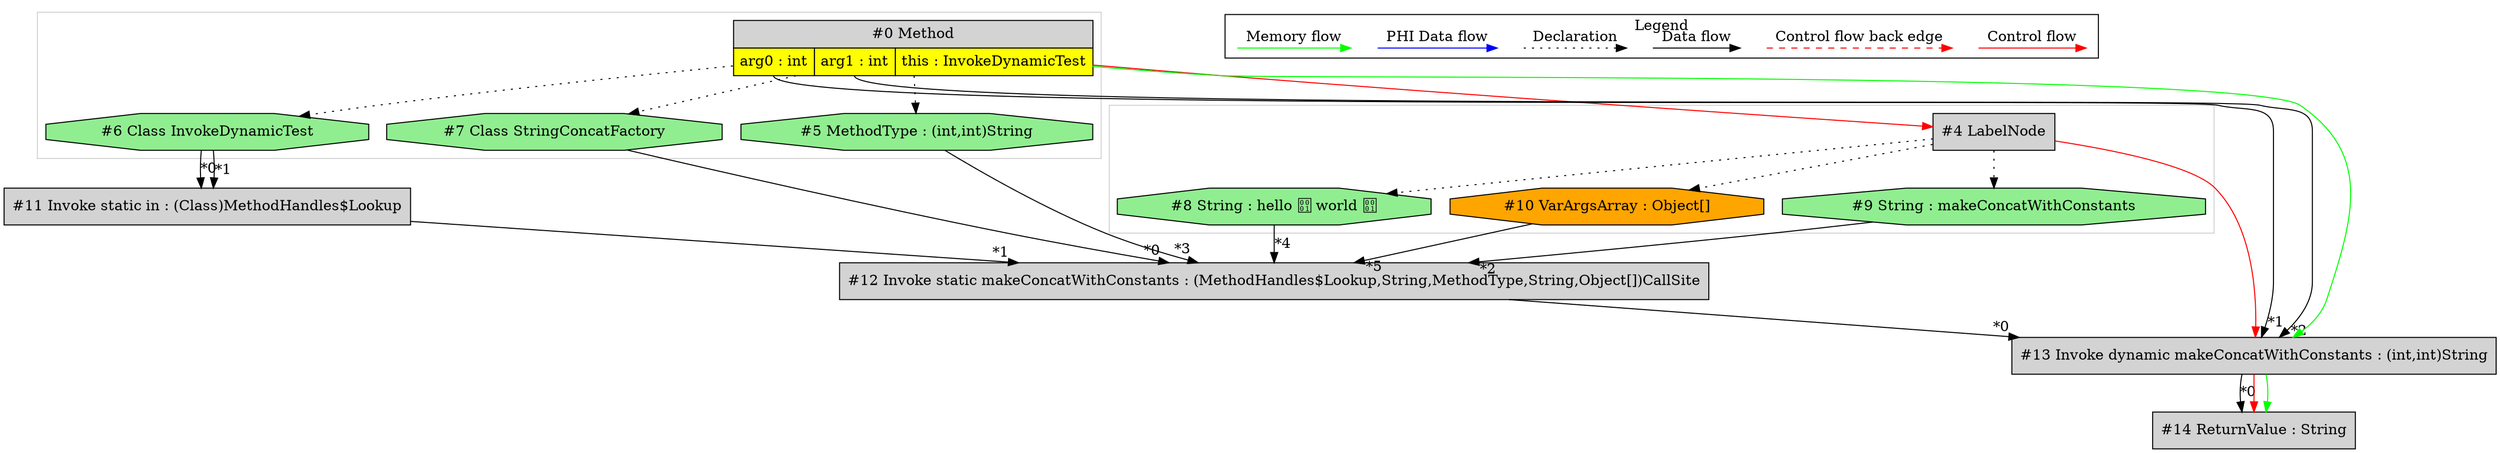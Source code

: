 digraph {
 ordering="in";
 node0[margin="0", label=<<table border="0" cellborder="1" cellspacing="0" cellpadding="5"><tr><td colspan="3">#0 Method</td></tr><tr><td port="prj2" bgcolor="yellow">arg0 : int</td><td port="prj1" bgcolor="yellow">arg1 : int</td><td port="prj3" bgcolor="yellow">this : InvokeDynamicTest</td></tr></table>>,shape=none, fillcolor=lightgrey, style=filled];
 node7[label="#7 Class StringConcatFactory",shape=octagon, fillcolor=lightgreen, style=filled];
 node0 -> node7[style=dotted];
 node12[label="#12 Invoke static makeConcatWithConstants : (MethodHandles$Lookup,String,MethodType,String,Object[])CallSite",shape=box, fillcolor=lightgrey, style=filled];
 node7 -> node12[headlabel="*0", labeldistance=2];
 node11 -> node12[headlabel="*1", labeldistance=2];
 node9 -> node12[headlabel="*2", labeldistance=2];
 node5 -> node12[headlabel="*3", labeldistance=2];
 node8 -> node12[headlabel="*4", labeldistance=2];
 node10 -> node12[headlabel="*5", labeldistance=2];
 node10[label="#10 VarArgsArray : Object[]",shape=octagon, fillcolor=orange, style=filled];
 node4 -> node10[style=dotted];
 node4[label="#4 LabelNode",shape=box, fillcolor=lightgrey, style=filled];
 node0 -> node4[labeldistance=2, color=red, fontcolor=red];
 node9[label="#9 String : makeConcatWithConstants",shape=octagon, fillcolor=lightgreen, style=filled];
 node4 -> node9[style=dotted];
 node13[label="#13 Invoke dynamic makeConcatWithConstants : (int,int)String",shape=box, fillcolor=lightgrey, style=filled];
 node12 -> node13[headlabel="*0", labeldistance=2];
 node0:prj2 -> node13[headlabel="*1", labeldistance=2];
 node0:prj1 -> node13[headlabel="*2", labeldistance=2];
 node0 -> node13[labeldistance=2, color=green, constraint=false];
 node4 -> node13[labeldistance=2, color=red, fontcolor=red];
 node14[label="#14 ReturnValue : String",shape=box, fillcolor=lightgrey, style=filled];
 node13 -> node14[headlabel="*0", labeldistance=2];
 node13 -> node14[labeldistance=2, color=red, fontcolor=red];
 node13 -> node14[labeldistance=2, color=green, constraint=false];
 node8[label="#8 String : hello  world ",shape=octagon, fillcolor=lightgreen, style=filled];
 node4 -> node8[style=dotted];
 node5[label="#5 MethodType : (int,int)String",shape=octagon, fillcolor=lightgreen, style=filled];
 node0 -> node5[style=dotted];
 node11[label="#11 Invoke static in : (Class)MethodHandles$Lookup",shape=box, fillcolor=lightgrey, style=filled];
 node6 -> node11[headlabel="*0", labeldistance=2];
 node6 -> node11[headlabel="*1", labeldistance=2];
 node6[label="#6 Class InvokeDynamicTest",shape=octagon, fillcolor=lightgreen, style=filled];
 node0 -> node6[style=dotted];
 subgraph cluster_0 {
  color=lightgray;
  node4;
  node8;
  node9;
  node10;
 }
 subgraph cluster_1 {
  color=lightgray;
  node0;
  node5;
  node6;
  node7;
 }
 subgraph cluster_000 {
  label = "Legend";
  node [shape=point]
  {
   rank=same;
   c0 [style = invis];
   c1 [style = invis];
   c2 [style = invis];
   c3 [style = invis];
   d0 [style = invis];
   d1 [style = invis];
   d2 [style = invis];
   d3 [style = invis];
   d4 [style = invis];
   d5 [style = invis];
   d6 [style = invis];
   d7 [style = invis];
  }
  c0 -> c1 [label="Control flow", style=solid, color=red]
  c2 -> c3 [label="Control flow back edge", style=dashed, color=red]
  d0 -> d1 [label="Data flow"]
  d2 -> d3 [label="Declaration", style=dotted]
  d4 -> d5 [label="PHI Data flow", color=blue]
  d6 -> d7 [label="Memory flow", color=green]
 }

}
